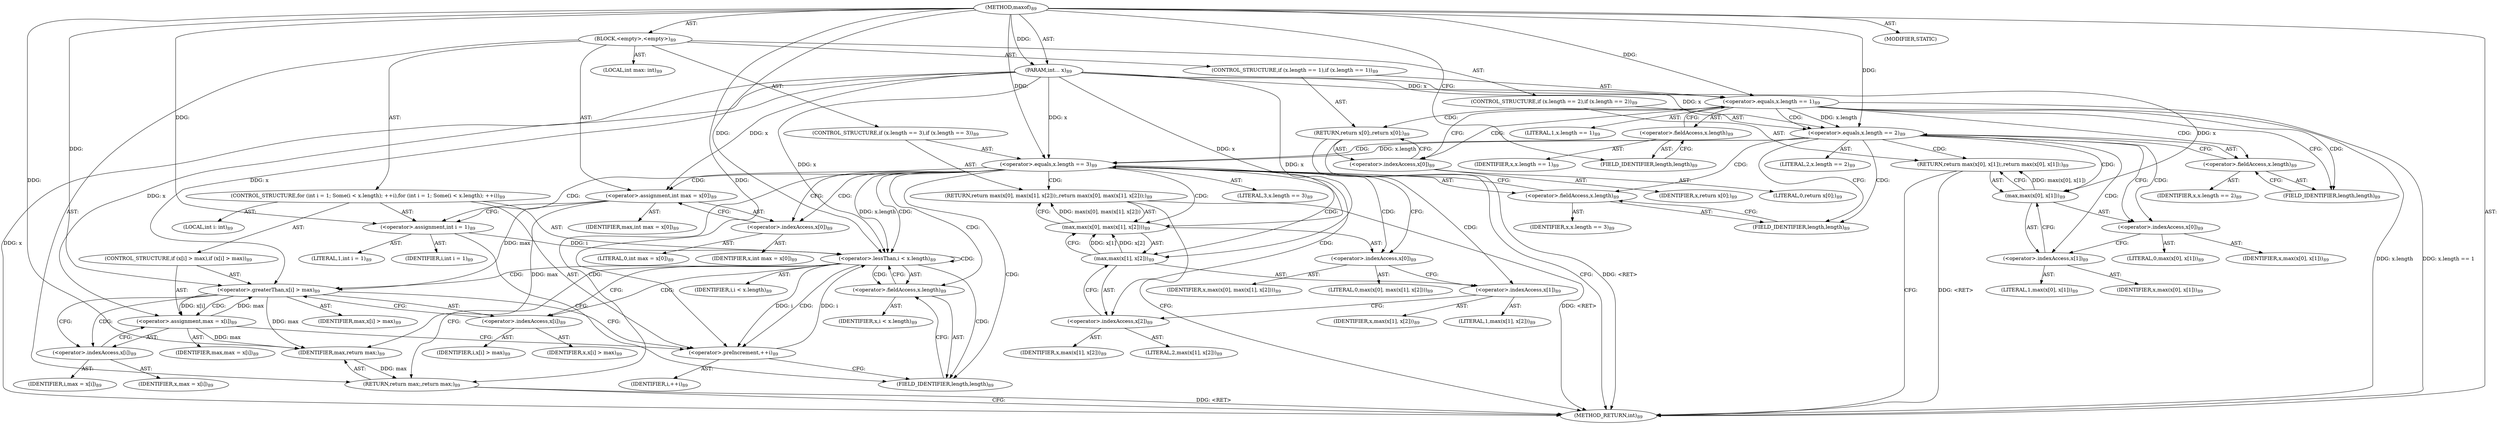 digraph "maxof" {  
"476" [label = <(METHOD,maxof)<SUB>89</SUB>> ]
"477" [label = <(PARAM,int... x)<SUB>89</SUB>> ]
"478" [label = <(BLOCK,&lt;empty&gt;,&lt;empty&gt;)<SUB>89</SUB>> ]
"479" [label = <(CONTROL_STRUCTURE,if (x.length == 1),if (x.length == 1))<SUB>89</SUB>> ]
"480" [label = <(&lt;operator&gt;.equals,x.length == 1)<SUB>89</SUB>> ]
"481" [label = <(&lt;operator&gt;.fieldAccess,x.length)<SUB>89</SUB>> ]
"482" [label = <(IDENTIFIER,x,x.length == 1)<SUB>89</SUB>> ]
"483" [label = <(FIELD_IDENTIFIER,length,length)<SUB>89</SUB>> ]
"484" [label = <(LITERAL,1,x.length == 1)<SUB>89</SUB>> ]
"485" [label = <(RETURN,return x[0];,return x[0];)<SUB>89</SUB>> ]
"486" [label = <(&lt;operator&gt;.indexAccess,x[0])<SUB>89</SUB>> ]
"487" [label = <(IDENTIFIER,x,return x[0];)<SUB>89</SUB>> ]
"488" [label = <(LITERAL,0,return x[0];)<SUB>89</SUB>> ]
"489" [label = <(CONTROL_STRUCTURE,if (x.length == 2),if (x.length == 2))<SUB>89</SUB>> ]
"490" [label = <(&lt;operator&gt;.equals,x.length == 2)<SUB>89</SUB>> ]
"491" [label = <(&lt;operator&gt;.fieldAccess,x.length)<SUB>89</SUB>> ]
"492" [label = <(IDENTIFIER,x,x.length == 2)<SUB>89</SUB>> ]
"493" [label = <(FIELD_IDENTIFIER,length,length)<SUB>89</SUB>> ]
"494" [label = <(LITERAL,2,x.length == 2)<SUB>89</SUB>> ]
"495" [label = <(RETURN,return max(x[0], x[1]);,return max(x[0], x[1]);)<SUB>89</SUB>> ]
"496" [label = <(max,max(x[0], x[1]))<SUB>89</SUB>> ]
"497" [label = <(&lt;operator&gt;.indexAccess,x[0])<SUB>89</SUB>> ]
"498" [label = <(IDENTIFIER,x,max(x[0], x[1]))<SUB>89</SUB>> ]
"499" [label = <(LITERAL,0,max(x[0], x[1]))<SUB>89</SUB>> ]
"500" [label = <(&lt;operator&gt;.indexAccess,x[1])<SUB>89</SUB>> ]
"501" [label = <(IDENTIFIER,x,max(x[0], x[1]))<SUB>89</SUB>> ]
"502" [label = <(LITERAL,1,max(x[0], x[1]))<SUB>89</SUB>> ]
"503" [label = <(CONTROL_STRUCTURE,if (x.length == 3),if (x.length == 3))<SUB>89</SUB>> ]
"504" [label = <(&lt;operator&gt;.equals,x.length == 3)<SUB>89</SUB>> ]
"505" [label = <(&lt;operator&gt;.fieldAccess,x.length)<SUB>89</SUB>> ]
"506" [label = <(IDENTIFIER,x,x.length == 3)<SUB>89</SUB>> ]
"507" [label = <(FIELD_IDENTIFIER,length,length)<SUB>89</SUB>> ]
"508" [label = <(LITERAL,3,x.length == 3)<SUB>89</SUB>> ]
"509" [label = <(RETURN,return max(x[0], max(x[1], x[2]));,return max(x[0], max(x[1], x[2]));)<SUB>89</SUB>> ]
"510" [label = <(max,max(x[0], max(x[1], x[2])))<SUB>89</SUB>> ]
"511" [label = <(&lt;operator&gt;.indexAccess,x[0])<SUB>89</SUB>> ]
"512" [label = <(IDENTIFIER,x,max(x[0], max(x[1], x[2])))<SUB>89</SUB>> ]
"513" [label = <(LITERAL,0,max(x[0], max(x[1], x[2])))<SUB>89</SUB>> ]
"514" [label = <(max,max(x[1], x[2]))<SUB>89</SUB>> ]
"515" [label = <(&lt;operator&gt;.indexAccess,x[1])<SUB>89</SUB>> ]
"516" [label = <(IDENTIFIER,x,max(x[1], x[2]))<SUB>89</SUB>> ]
"517" [label = <(LITERAL,1,max(x[1], x[2]))<SUB>89</SUB>> ]
"518" [label = <(&lt;operator&gt;.indexAccess,x[2])<SUB>89</SUB>> ]
"519" [label = <(IDENTIFIER,x,max(x[1], x[2]))<SUB>89</SUB>> ]
"520" [label = <(LITERAL,2,max(x[1], x[2]))<SUB>89</SUB>> ]
"521" [label = <(LOCAL,int max: int)<SUB>89</SUB>> ]
"522" [label = <(&lt;operator&gt;.assignment,int max = x[0])<SUB>89</SUB>> ]
"523" [label = <(IDENTIFIER,max,int max = x[0])<SUB>89</SUB>> ]
"524" [label = <(&lt;operator&gt;.indexAccess,x[0])<SUB>89</SUB>> ]
"525" [label = <(IDENTIFIER,x,int max = x[0])<SUB>89</SUB>> ]
"526" [label = <(LITERAL,0,int max = x[0])<SUB>89</SUB>> ]
"527" [label = <(CONTROL_STRUCTURE,for (int i = 1; Some(i &lt; x.length); ++i),for (int i = 1; Some(i &lt; x.length); ++i))<SUB>89</SUB>> ]
"528" [label = <(LOCAL,int i: int)<SUB>89</SUB>> ]
"529" [label = <(&lt;operator&gt;.assignment,int i = 1)<SUB>89</SUB>> ]
"530" [label = <(IDENTIFIER,i,int i = 1)<SUB>89</SUB>> ]
"531" [label = <(LITERAL,1,int i = 1)<SUB>89</SUB>> ]
"532" [label = <(&lt;operator&gt;.lessThan,i &lt; x.length)<SUB>89</SUB>> ]
"533" [label = <(IDENTIFIER,i,i &lt; x.length)<SUB>89</SUB>> ]
"534" [label = <(&lt;operator&gt;.fieldAccess,x.length)<SUB>89</SUB>> ]
"535" [label = <(IDENTIFIER,x,i &lt; x.length)<SUB>89</SUB>> ]
"536" [label = <(FIELD_IDENTIFIER,length,length)<SUB>89</SUB>> ]
"537" [label = <(&lt;operator&gt;.preIncrement,++i)<SUB>89</SUB>> ]
"538" [label = <(IDENTIFIER,i,++i)<SUB>89</SUB>> ]
"539" [label = <(CONTROL_STRUCTURE,if (x[i] &gt; max),if (x[i] &gt; max))<SUB>89</SUB>> ]
"540" [label = <(&lt;operator&gt;.greaterThan,x[i] &gt; max)<SUB>89</SUB>> ]
"541" [label = <(&lt;operator&gt;.indexAccess,x[i])<SUB>89</SUB>> ]
"542" [label = <(IDENTIFIER,x,x[i] &gt; max)<SUB>89</SUB>> ]
"543" [label = <(IDENTIFIER,i,x[i] &gt; max)<SUB>89</SUB>> ]
"544" [label = <(IDENTIFIER,max,x[i] &gt; max)<SUB>89</SUB>> ]
"545" [label = <(&lt;operator&gt;.assignment,max = x[i])<SUB>89</SUB>> ]
"546" [label = <(IDENTIFIER,max,max = x[i])<SUB>89</SUB>> ]
"547" [label = <(&lt;operator&gt;.indexAccess,x[i])<SUB>89</SUB>> ]
"548" [label = <(IDENTIFIER,x,max = x[i])<SUB>89</SUB>> ]
"549" [label = <(IDENTIFIER,i,max = x[i])<SUB>89</SUB>> ]
"550" [label = <(RETURN,return max;,return max;)<SUB>89</SUB>> ]
"551" [label = <(IDENTIFIER,max,return max;)<SUB>89</SUB>> ]
"552" [label = <(MODIFIER,STATIC)> ]
"553" [label = <(METHOD_RETURN,int)<SUB>89</SUB>> ]
  "476" -> "477"  [ label = "AST: "] 
  "476" -> "478"  [ label = "AST: "] 
  "476" -> "552"  [ label = "AST: "] 
  "476" -> "553"  [ label = "AST: "] 
  "478" -> "479"  [ label = "AST: "] 
  "478" -> "489"  [ label = "AST: "] 
  "478" -> "503"  [ label = "AST: "] 
  "478" -> "521"  [ label = "AST: "] 
  "478" -> "522"  [ label = "AST: "] 
  "478" -> "527"  [ label = "AST: "] 
  "478" -> "550"  [ label = "AST: "] 
  "479" -> "480"  [ label = "AST: "] 
  "479" -> "485"  [ label = "AST: "] 
  "480" -> "481"  [ label = "AST: "] 
  "480" -> "484"  [ label = "AST: "] 
  "481" -> "482"  [ label = "AST: "] 
  "481" -> "483"  [ label = "AST: "] 
  "485" -> "486"  [ label = "AST: "] 
  "486" -> "487"  [ label = "AST: "] 
  "486" -> "488"  [ label = "AST: "] 
  "489" -> "490"  [ label = "AST: "] 
  "489" -> "495"  [ label = "AST: "] 
  "490" -> "491"  [ label = "AST: "] 
  "490" -> "494"  [ label = "AST: "] 
  "491" -> "492"  [ label = "AST: "] 
  "491" -> "493"  [ label = "AST: "] 
  "495" -> "496"  [ label = "AST: "] 
  "496" -> "497"  [ label = "AST: "] 
  "496" -> "500"  [ label = "AST: "] 
  "497" -> "498"  [ label = "AST: "] 
  "497" -> "499"  [ label = "AST: "] 
  "500" -> "501"  [ label = "AST: "] 
  "500" -> "502"  [ label = "AST: "] 
  "503" -> "504"  [ label = "AST: "] 
  "503" -> "509"  [ label = "AST: "] 
  "504" -> "505"  [ label = "AST: "] 
  "504" -> "508"  [ label = "AST: "] 
  "505" -> "506"  [ label = "AST: "] 
  "505" -> "507"  [ label = "AST: "] 
  "509" -> "510"  [ label = "AST: "] 
  "510" -> "511"  [ label = "AST: "] 
  "510" -> "514"  [ label = "AST: "] 
  "511" -> "512"  [ label = "AST: "] 
  "511" -> "513"  [ label = "AST: "] 
  "514" -> "515"  [ label = "AST: "] 
  "514" -> "518"  [ label = "AST: "] 
  "515" -> "516"  [ label = "AST: "] 
  "515" -> "517"  [ label = "AST: "] 
  "518" -> "519"  [ label = "AST: "] 
  "518" -> "520"  [ label = "AST: "] 
  "522" -> "523"  [ label = "AST: "] 
  "522" -> "524"  [ label = "AST: "] 
  "524" -> "525"  [ label = "AST: "] 
  "524" -> "526"  [ label = "AST: "] 
  "527" -> "528"  [ label = "AST: "] 
  "527" -> "529"  [ label = "AST: "] 
  "527" -> "532"  [ label = "AST: "] 
  "527" -> "537"  [ label = "AST: "] 
  "527" -> "539"  [ label = "AST: "] 
  "529" -> "530"  [ label = "AST: "] 
  "529" -> "531"  [ label = "AST: "] 
  "532" -> "533"  [ label = "AST: "] 
  "532" -> "534"  [ label = "AST: "] 
  "534" -> "535"  [ label = "AST: "] 
  "534" -> "536"  [ label = "AST: "] 
  "537" -> "538"  [ label = "AST: "] 
  "539" -> "540"  [ label = "AST: "] 
  "539" -> "545"  [ label = "AST: "] 
  "540" -> "541"  [ label = "AST: "] 
  "540" -> "544"  [ label = "AST: "] 
  "541" -> "542"  [ label = "AST: "] 
  "541" -> "543"  [ label = "AST: "] 
  "545" -> "546"  [ label = "AST: "] 
  "545" -> "547"  [ label = "AST: "] 
  "547" -> "548"  [ label = "AST: "] 
  "547" -> "549"  [ label = "AST: "] 
  "550" -> "551"  [ label = "AST: "] 
  "522" -> "529"  [ label = "CFG: "] 
  "550" -> "553"  [ label = "CFG: "] 
  "480" -> "486"  [ label = "CFG: "] 
  "480" -> "493"  [ label = "CFG: "] 
  "485" -> "553"  [ label = "CFG: "] 
  "490" -> "497"  [ label = "CFG: "] 
  "490" -> "507"  [ label = "CFG: "] 
  "495" -> "553"  [ label = "CFG: "] 
  "504" -> "511"  [ label = "CFG: "] 
  "504" -> "524"  [ label = "CFG: "] 
  "509" -> "553"  [ label = "CFG: "] 
  "524" -> "522"  [ label = "CFG: "] 
  "529" -> "536"  [ label = "CFG: "] 
  "532" -> "541"  [ label = "CFG: "] 
  "532" -> "550"  [ label = "CFG: "] 
  "537" -> "536"  [ label = "CFG: "] 
  "481" -> "480"  [ label = "CFG: "] 
  "486" -> "485"  [ label = "CFG: "] 
  "491" -> "490"  [ label = "CFG: "] 
  "496" -> "495"  [ label = "CFG: "] 
  "505" -> "504"  [ label = "CFG: "] 
  "510" -> "509"  [ label = "CFG: "] 
  "534" -> "532"  [ label = "CFG: "] 
  "540" -> "547"  [ label = "CFG: "] 
  "540" -> "537"  [ label = "CFG: "] 
  "545" -> "537"  [ label = "CFG: "] 
  "483" -> "481"  [ label = "CFG: "] 
  "493" -> "491"  [ label = "CFG: "] 
  "497" -> "500"  [ label = "CFG: "] 
  "500" -> "496"  [ label = "CFG: "] 
  "507" -> "505"  [ label = "CFG: "] 
  "511" -> "515"  [ label = "CFG: "] 
  "514" -> "510"  [ label = "CFG: "] 
  "536" -> "534"  [ label = "CFG: "] 
  "541" -> "540"  [ label = "CFG: "] 
  "547" -> "545"  [ label = "CFG: "] 
  "515" -> "518"  [ label = "CFG: "] 
  "518" -> "514"  [ label = "CFG: "] 
  "476" -> "483"  [ label = "CFG: "] 
  "495" -> "553"  [ label = "DDG: &lt;RET&gt;"] 
  "550" -> "553"  [ label = "DDG: &lt;RET&gt;"] 
  "509" -> "553"  [ label = "DDG: &lt;RET&gt;"] 
  "485" -> "553"  [ label = "DDG: &lt;RET&gt;"] 
  "477" -> "553"  [ label = "DDG: x"] 
  "480" -> "553"  [ label = "DDG: x.length"] 
  "480" -> "553"  [ label = "DDG: x.length == 1"] 
  "476" -> "477"  [ label = "DDG: "] 
  "477" -> "522"  [ label = "DDG: x"] 
  "551" -> "550"  [ label = "DDG: max"] 
  "496" -> "495"  [ label = "DDG: max(x[0], x[1])"] 
  "510" -> "509"  [ label = "DDG: max(x[0], max(x[1], x[2]))"] 
  "476" -> "529"  [ label = "DDG: "] 
  "522" -> "551"  [ label = "DDG: max"] 
  "540" -> "551"  [ label = "DDG: max"] 
  "545" -> "551"  [ label = "DDG: max"] 
  "476" -> "551"  [ label = "DDG: "] 
  "477" -> "480"  [ label = "DDG: x"] 
  "476" -> "480"  [ label = "DDG: "] 
  "477" -> "490"  [ label = "DDG: x"] 
  "480" -> "490"  [ label = "DDG: x.length"] 
  "476" -> "490"  [ label = "DDG: "] 
  "477" -> "504"  [ label = "DDG: x"] 
  "490" -> "504"  [ label = "DDG: x.length"] 
  "476" -> "504"  [ label = "DDG: "] 
  "529" -> "532"  [ label = "DDG: i"] 
  "537" -> "532"  [ label = "DDG: i"] 
  "476" -> "532"  [ label = "DDG: "] 
  "477" -> "532"  [ label = "DDG: x"] 
  "504" -> "532"  [ label = "DDG: x.length"] 
  "532" -> "537"  [ label = "DDG: i"] 
  "476" -> "537"  [ label = "DDG: "] 
  "477" -> "545"  [ label = "DDG: x"] 
  "540" -> "545"  [ label = "DDG: x[i]"] 
  "477" -> "496"  [ label = "DDG: x"] 
  "477" -> "510"  [ label = "DDG: x"] 
  "514" -> "510"  [ label = "DDG: x[1]"] 
  "514" -> "510"  [ label = "DDG: x[2]"] 
  "477" -> "540"  [ label = "DDG: x"] 
  "522" -> "540"  [ label = "DDG: max"] 
  "545" -> "540"  [ label = "DDG: max"] 
  "476" -> "540"  [ label = "DDG: "] 
  "477" -> "514"  [ label = "DDG: x"] 
  "480" -> "486"  [ label = "CDG: "] 
  "480" -> "490"  [ label = "CDG: "] 
  "480" -> "493"  [ label = "CDG: "] 
  "480" -> "491"  [ label = "CDG: "] 
  "480" -> "485"  [ label = "CDG: "] 
  "490" -> "507"  [ label = "CDG: "] 
  "490" -> "505"  [ label = "CDG: "] 
  "490" -> "497"  [ label = "CDG: "] 
  "490" -> "495"  [ label = "CDG: "] 
  "490" -> "496"  [ label = "CDG: "] 
  "490" -> "500"  [ label = "CDG: "] 
  "490" -> "504"  [ label = "CDG: "] 
  "504" -> "534"  [ label = "CDG: "] 
  "504" -> "509"  [ label = "CDG: "] 
  "504" -> "529"  [ label = "CDG: "] 
  "504" -> "514"  [ label = "CDG: "] 
  "504" -> "536"  [ label = "CDG: "] 
  "504" -> "522"  [ label = "CDG: "] 
  "504" -> "550"  [ label = "CDG: "] 
  "504" -> "511"  [ label = "CDG: "] 
  "504" -> "524"  [ label = "CDG: "] 
  "504" -> "510"  [ label = "CDG: "] 
  "504" -> "515"  [ label = "CDG: "] 
  "504" -> "518"  [ label = "CDG: "] 
  "504" -> "532"  [ label = "CDG: "] 
  "532" -> "534"  [ label = "CDG: "] 
  "532" -> "536"  [ label = "CDG: "] 
  "532" -> "537"  [ label = "CDG: "] 
  "532" -> "541"  [ label = "CDG: "] 
  "532" -> "540"  [ label = "CDG: "] 
  "532" -> "532"  [ label = "CDG: "] 
  "540" -> "545"  [ label = "CDG: "] 
  "540" -> "547"  [ label = "CDG: "] 
}
